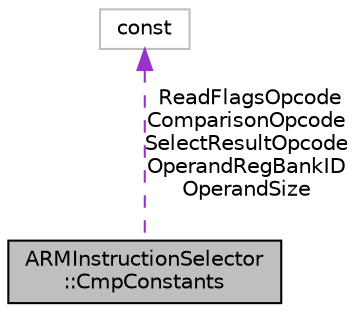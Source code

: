 digraph "ARMInstructionSelector::CmpConstants"
{
 // LATEX_PDF_SIZE
  bgcolor="transparent";
  edge [fontname="Helvetica",fontsize="10",labelfontname="Helvetica",labelfontsize="10"];
  node [fontname="Helvetica",fontsize="10",shape=record];
  Node1 [label="ARMInstructionSelector\l::CmpConstants",height=0.2,width=0.4,color="black", fillcolor="grey75", style="filled", fontcolor="black",tooltip=" "];
  Node2 -> Node1 [dir="back",color="darkorchid3",fontsize="10",style="dashed",label=" ReadFlagsOpcode\nComparisonOpcode\nSelectResultOpcode\nOperandRegBankID\nOperandSize" ,fontname="Helvetica"];
  Node2 [label="const",height=0.2,width=0.4,color="grey75",tooltip=" "];
}

